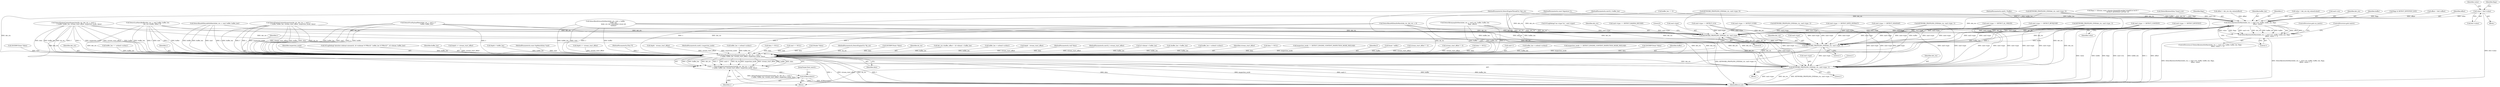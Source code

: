 digraph "0_suricata_47afc577ff763150f9b47f10331f5ef9eb847a57@pointer" {
"1001081" [label="(Call,value = btd->value)"];
"1001143" [label="(Call,DetectBytetestDoMatch(det_ctx, s, smd->ctx, buffer, buffer_len, flags,\n                                  offset, value))"];
"1001142" [label="(Call,DetectBytetestDoMatch(det_ctx, s, smd->ctx, buffer, buffer_len, flags,\n                                  offset, value) != 1)"];
"1001494" [label="(Call,KEYWORD_PROFILING_END(det_ctx, smd->type, 0))"];
"1001509" [label="(Call,KEYWORD_PROFILING_END(det_ctx, smd->type, 1))"];
"1001518" [label="(Call,DetectEngineContentInspection(de_ctx, det_ctx, s, smd+1,\n                f, buffer, buffer_len, stream_start_offset, inspection_mode, data))"];
"1001516" [label="(Call,r = DetectEngineContentInspection(de_ctx, det_ctx, s, smd+1,\n                f, buffer, buffer_len, stream_start_offset, inspection_mode, data))"];
"1001531" [label="(Call,SCReturnInt(r))"];
"1001534" [label="(Call,KEYWORD_PROFILING_END(det_ctx, smd->type, 1))"];
"1000133" [label="(MethodParameterIn,const Signature *s)"];
"1000910" [label="(Call,SCLogDebug(\"absolute isdataat mismatch, id->isdataat %\"PRIu32\", buffer_len %\"PRIu32\"\", id->dataat, buffer_len))"];
"1001527" [label="(Identifier,buffer_len)"];
"1000388" [label="(Call,depth <= stream_start_offset)"];
"1000137" [label="(MethodParameterIn,uint32_t buffer_len)"];
"1001530" [label="(Identifier,data)"];
"1001103" [label="(Call,value = det_ctx->bj_values[value])"];
"1001517" [label="(Identifier,r)"];
"1000926" [label="(Call,smd->type == DETECT_PCRE)"];
"1000600" [label="(Call,depth > buffer_len)"];
"1000134" [label="(MethodParameterIn,const SigMatchData *smd)"];
"1001354" [label="(Call,buffer_len == urilend->urilen1)"];
"1001532" [label="(Identifier,r)"];
"1001521" [label="(Identifier,s)"];
"1001153" [label="(Identifier,value)"];
"1001499" [label="(Literal,0)"];
"1001146" [label="(Call,smd->ctx)"];
"1001144" [label="(Identifier,det_ctx)"];
"1001518" [label="(Call,DetectEngineContentInspection(de_ctx, det_ctx, s, smd+1,\n                f, buffer, buffer_len, stream_start_offset, inspection_mode, data))"];
"1001510" [label="(Identifier,det_ctx)"];
"1001529" [label="(Identifier,inspection_mode)"];
"1001003" [label="(Call,KEYWORD_PROFILING_END(det_ctx, smd->type, 1))"];
"1001149" [label="(Identifier,buffer)"];
"1001082" [label="(Identifier,value)"];
"1000548" [label="(Call,depth <= stream_start_offset)"];
"1000135" [label="(MethodParameterIn,Flow *f)"];
"1000405" [label="(Call,depth - stream_start_offset)"];
"1000978" [label="(Call,DetectPcrePayloadMatch(det_ctx, s, smd, p, f,\n                                       buffer, buffer_len))"];
"1001112" [label="(Call,flags & DETECT_BYTETEST_DCE)"];
"1000139" [label="(MethodParameterIn,uint8_t inspection_mode)"];
"1001365" [label="(Call,buffer_len < urilend->urilen1)"];
"1000175" [label="(Call,buffer_len == 0)"];
"1001075" [label="(Call,offset = btd->offset)"];
"1001514" [label="(Literal,1)"];
"1001088" [label="(Identifier,flags)"];
"1000132" [label="(MethodParameterIn,DetectEngineThreadCtx *det_ctx)"];
"1001203" [label="(Call,data != NULL)"];
"1000188" [label="(Call,smd->type == DETECT_CONTENT)"];
"1000172" [label="(Call,smd == NULL)"];
"1001247" [label="(Call,smd->type == DETECT_BYTE_EXTRACT)"];
"1000973" [label="(Call,(Packet *)data)"];
"1000179" [label="(Call,KEYWORD_PROFILING_END(det_ctx, smd->type, 0))"];
"1000131" [label="(MethodParameterIn,DetectEngineCtx *de_ctx)"];
"1001210" [label="(Call,(DCERPCState *)data)"];
"1001509" [label="(Call,KEYWORD_PROFILING_END(det_ctx, smd->type, 1))"];
"1001533" [label="(JumpTarget,final_match:)"];
"1001152" [label="(Identifier,offset)"];
"1001494" [label="(Call,KEYWORD_PROFILING_END(det_ctx, smd->type, 0))"];
"1001511" [label="(Call,smd->type)"];
"1001519" [label="(Identifier,de_ctx)"];
"1000859" [label="(Call,det_ctx->buffer_offset + id->dataat > buffer_len)"];
"1001376" [label="(Call,buffer_len > urilend->urilen1)"];
"1001531" [label="(Call,SCReturnInt(r))"];
"1000565" [label="(Call,depth - stream_start_offset)"];
"1000140" [label="(MethodParameterIn,void *data)"];
"1000162" [label="(Call,KEYWORD_PROFILING_END(det_ctx, smd->type, 0))"];
"1001486" [label="(Call,SCLogDebug(\"sm->type %u\", smd->type))"];
"1000138" [label="(MethodParameterIn,uint32_t stream_start_offset)"];
"1001125" [label="(Call,flags |= ((dcerpc_state->dcerpc.dcerpchdr.packed_drep[0] & 0x10) ?\n                      DETECT_BYTETEST_LITTLE: 0))"];
"1001536" [label="(Call,smd->type)"];
"1001495" [label="(Identifier,det_ctx)"];
"1001160" [label="(Call,smd->type == DETECT_BYTEJUMP)"];
"1001054" [label="(Call,smd->type == DETECT_BYTETEST)"];
"1000892" [label="(Call,id->dataat < buffer_len)"];
"1001534" [label="(Call,KEYWORD_PROFILING_END(det_ctx, smd->type, 1))"];
"1001306" [label="(Call,DetectByteExtractDoMatch(det_ctx, smd, s, buffer,\n                                     buffer_len,\n                                     &det_ctx->bj_values[bed->local_id],\n                                     endian))"];
"1001508" [label="(Block,)"];
"1000643" [label="(Call,sbuffer_len > buffer_len)"];
"1001388" [label="(Call,buffer_len > urilend->urilen1)"];
"1001516" [label="(Call,r = DetectEngineContentInspection(de_ctx, det_ctx, s, smd+1,\n                f, buffer, buffer_len, stream_start_offset, inspection_mode, data))"];
"1000835" [label="(Call,smd->type == DETECT_ISDATAAT)"];
"1001063" [label="(Call,(DetectBytetestData *)smd->ctx)"];
"1001081" [label="(Call,value = btd->value)"];
"1001528" [label="(Identifier,stream_start_offset)"];
"1001417" [label="(Call,smd->type == DETECT_LUA)"];
"1001231" [label="(Call,DetectBytejumpDoMatch(det_ctx, s, smd->ctx, buffer, buffer_len,\n                                  flags, offset))"];
"1001151" [label="(Identifier,flags)"];
"1001278" [label="(Call,data != NULL)"];
"1001541" [label="(Literal,1)"];
"1000141" [label="(Block,)"];
"1000968" [label="(Call,inspection_mode == DETECT_ENGINE_CONTENT_INSPECTION_MODE_PAYLOAD)"];
"1001083" [label="(Call,btd->value)"];
"1001447" [label="(Call,smd->type == DETECT_BASE64_DECODE)"];
"1001141" [label="(ControlStructure,if (DetectBytetestDoMatch(det_ctx, s, smd->ctx, buffer, buffer_len, flags,\n                                  offset, value) != 1))"];
"1001477" [label="(Call,DetectBase64DataDoMatch(de_ctx, det_ctx, s, f))"];
"1001327" [label="(Call,smd->type == DETECT_AL_URILEN)"];
"1001525" [label="(Identifier,f)"];
"1000728" [label="(Call,found - buffer)"];
"1000380" [label="(Call,stream_start_offset != 0)"];
"1001091" [label="(Call,offset = det_ctx->bj_values[offset])"];
"1001154" [label="(Literal,1)"];
"1001501" [label="(Literal,0)"];
"1001454" [label="(Call,DetectBase64DecodeDoMatch(det_ctx, s, smd, buffer, buffer_len))"];
"1000538" [label="(Call,stream_start_offset != 0)"];
"1001115" [label="(Call,data != NULL)"];
"1001542" [label="(MethodReturn,int)"];
"1000798" [label="(Call,DetectEngineContentInspection(de_ctx, det_ctx, s, smd+1,\n                        f, buffer, buffer_len, stream_start_offset, inspection_mode, data))"];
"1001150" [label="(Identifier,buffer_len)"];
"1001522" [label="(Call,smd+1)"];
"1001393" [label="(Call,buffer_len < urilend->urilen2)"];
"1000753" [label="(Call,inspection_mode == DETECT_ENGINE_CONTENT_INSPECTION_MODE_PAYLOAD)"];
"1001156" [label="(ControlStructure,goto no_match;)"];
"1001535" [label="(Identifier,det_ctx)"];
"1001145" [label="(Identifier,s)"];
"1001122" [label="(Call,(DCERPCState *)data)"];
"1001526" [label="(Identifier,buffer)"];
"1001143" [label="(Call,DetectBytetestDoMatch(det_ctx, s, smd->ctx, buffer, buffer_len, flags,\n                                  offset, value))"];
"1001285" [label="(Call,(DCERPCState *)data)"];
"1001059" [label="(Block,)"];
"1001427" [label="(Call,DetectLuaMatchBuffer(det_ctx, s, smd, buffer, buffer_len,\n                    det_ctx->buffer_offset, f))"];
"1001539" [label="(Literal,1)"];
"1001157" [label="(ControlStructure,goto match;)"];
"1000789" [label="(Call,KEYWORD_PROFILING_END(det_ctx, smd->type, 1))"];
"1001496" [label="(Call,smd->type)"];
"1001142" [label="(Call,DetectBytetestDoMatch(det_ctx, s, smd->ctx, buffer, buffer_len, flags,\n                                  offset, value) != 1)"];
"1001016" [label="(Call,DetectEngineContentInspection(de_ctx, det_ctx, s, smd+1,\n                    f, buffer, buffer_len, stream_start_offset, inspection_mode, data))"];
"1001470" [label="(Call,KEYWORD_PROFILING_END(det_ctx, smd->type, 1))"];
"1001520" [label="(Identifier,det_ctx)"];
"1000136" [label="(MethodParameterIn,uint8_t *buffer)"];
"1001081" -> "1001059"  [label="AST: "];
"1001081" -> "1001083"  [label="CFG: "];
"1001082" -> "1001081"  [label="AST: "];
"1001083" -> "1001081"  [label="AST: "];
"1001088" -> "1001081"  [label="CFG: "];
"1001081" -> "1001542"  [label="DDG: btd->value"];
"1001081" -> "1001143"  [label="DDG: value"];
"1001143" -> "1001142"  [label="AST: "];
"1001143" -> "1001153"  [label="CFG: "];
"1001144" -> "1001143"  [label="AST: "];
"1001145" -> "1001143"  [label="AST: "];
"1001146" -> "1001143"  [label="AST: "];
"1001149" -> "1001143"  [label="AST: "];
"1001150" -> "1001143"  [label="AST: "];
"1001151" -> "1001143"  [label="AST: "];
"1001152" -> "1001143"  [label="AST: "];
"1001153" -> "1001143"  [label="AST: "];
"1001154" -> "1001143"  [label="CFG: "];
"1001143" -> "1001542"  [label="DDG: flags"];
"1001143" -> "1001542"  [label="DDG: smd->ctx"];
"1001143" -> "1001542"  [label="DDG: buffer_len"];
"1001143" -> "1001542"  [label="DDG: s"];
"1001143" -> "1001542"  [label="DDG: offset"];
"1001143" -> "1001542"  [label="DDG: value"];
"1001143" -> "1001542"  [label="DDG: buffer"];
"1001143" -> "1001142"  [label="DDG: offset"];
"1001143" -> "1001142"  [label="DDG: s"];
"1001143" -> "1001142"  [label="DDG: value"];
"1001143" -> "1001142"  [label="DDG: flags"];
"1001143" -> "1001142"  [label="DDG: smd->ctx"];
"1001143" -> "1001142"  [label="DDG: det_ctx"];
"1001143" -> "1001142"  [label="DDG: buffer_len"];
"1001143" -> "1001142"  [label="DDG: buffer"];
"1000179" -> "1001143"  [label="DDG: det_ctx"];
"1000162" -> "1001143"  [label="DDG: det_ctx"];
"1000132" -> "1001143"  [label="DDG: det_ctx"];
"1000133" -> "1001143"  [label="DDG: s"];
"1001063" -> "1001143"  [label="DDG: smd->ctx"];
"1000136" -> "1001143"  [label="DDG: buffer"];
"1000175" -> "1001143"  [label="DDG: buffer_len"];
"1000137" -> "1001143"  [label="DDG: buffer_len"];
"1001112" -> "1001143"  [label="DDG: flags"];
"1001125" -> "1001143"  [label="DDG: flags"];
"1001091" -> "1001143"  [label="DDG: offset"];
"1001075" -> "1001143"  [label="DDG: offset"];
"1001103" -> "1001143"  [label="DDG: value"];
"1001143" -> "1001494"  [label="DDG: det_ctx"];
"1001143" -> "1001509"  [label="DDG: det_ctx"];
"1001143" -> "1001518"  [label="DDG: buffer_len"];
"1001143" -> "1001518"  [label="DDG: s"];
"1001143" -> "1001518"  [label="DDG: buffer"];
"1001143" -> "1001534"  [label="DDG: det_ctx"];
"1001142" -> "1001141"  [label="AST: "];
"1001142" -> "1001154"  [label="CFG: "];
"1001154" -> "1001142"  [label="AST: "];
"1001156" -> "1001142"  [label="CFG: "];
"1001157" -> "1001142"  [label="CFG: "];
"1001142" -> "1001542"  [label="DDG: DetectBytetestDoMatch(det_ctx, s, smd->ctx, buffer, buffer_len, flags,\n                                  offset, value) != 1"];
"1001142" -> "1001542"  [label="DDG: DetectBytetestDoMatch(det_ctx, s, smd->ctx, buffer, buffer_len, flags,\n                                  offset, value)"];
"1001494" -> "1000141"  [label="AST: "];
"1001494" -> "1001499"  [label="CFG: "];
"1001495" -> "1001494"  [label="AST: "];
"1001496" -> "1001494"  [label="AST: "];
"1001499" -> "1001494"  [label="AST: "];
"1001501" -> "1001494"  [label="CFG: "];
"1001494" -> "1001542"  [label="DDG: KEYWORD_PROFILING_END(det_ctx, smd->type, 0)"];
"1001231" -> "1001494"  [label="DDG: det_ctx"];
"1000978" -> "1001494"  [label="DDG: det_ctx"];
"1001016" -> "1001494"  [label="DDG: det_ctx"];
"1000798" -> "1001494"  [label="DDG: det_ctx"];
"1000179" -> "1001494"  [label="DDG: det_ctx"];
"1001306" -> "1001494"  [label="DDG: det_ctx"];
"1001454" -> "1001494"  [label="DDG: det_ctx"];
"1001477" -> "1001494"  [label="DDG: det_ctx"];
"1001427" -> "1001494"  [label="DDG: det_ctx"];
"1000162" -> "1001494"  [label="DDG: det_ctx"];
"1000132" -> "1001494"  [label="DDG: det_ctx"];
"1000789" -> "1001494"  [label="DDG: smd->type"];
"1001054" -> "1001494"  [label="DDG: smd->type"];
"1001486" -> "1001494"  [label="DDG: smd->type"];
"1001447" -> "1001494"  [label="DDG: smd->type"];
"1001417" -> "1001494"  [label="DDG: smd->type"];
"1000926" -> "1001494"  [label="DDG: smd->type"];
"1001327" -> "1001494"  [label="DDG: smd->type"];
"1001160" -> "1001494"  [label="DDG: smd->type"];
"1000835" -> "1001494"  [label="DDG: smd->type"];
"1001470" -> "1001494"  [label="DDG: smd->type"];
"1000188" -> "1001494"  [label="DDG: smd->type"];
"1001003" -> "1001494"  [label="DDG: smd->type"];
"1001247" -> "1001494"  [label="DDG: smd->type"];
"1001494" -> "1001509"  [label="DDG: det_ctx"];
"1001494" -> "1001509"  [label="DDG: smd->type"];
"1001494" -> "1001534"  [label="DDG: det_ctx"];
"1001494" -> "1001534"  [label="DDG: smd->type"];
"1001509" -> "1001508"  [label="AST: "];
"1001509" -> "1001514"  [label="CFG: "];
"1001510" -> "1001509"  [label="AST: "];
"1001511" -> "1001509"  [label="AST: "];
"1001514" -> "1001509"  [label="AST: "];
"1001517" -> "1001509"  [label="CFG: "];
"1001231" -> "1001509"  [label="DDG: det_ctx"];
"1000798" -> "1001509"  [label="DDG: det_ctx"];
"1000179" -> "1001509"  [label="DDG: det_ctx"];
"1001306" -> "1001509"  [label="DDG: det_ctx"];
"1001427" -> "1001509"  [label="DDG: det_ctx"];
"1000162" -> "1001509"  [label="DDG: det_ctx"];
"1000978" -> "1001509"  [label="DDG: det_ctx"];
"1000132" -> "1001509"  [label="DDG: det_ctx"];
"1000789" -> "1001509"  [label="DDG: smd->type"];
"1001054" -> "1001509"  [label="DDG: smd->type"];
"1001417" -> "1001509"  [label="DDG: smd->type"];
"1000188" -> "1001509"  [label="DDG: smd->type"];
"1000926" -> "1001509"  [label="DDG: smd->type"];
"1001327" -> "1001509"  [label="DDG: smd->type"];
"1001160" -> "1001509"  [label="DDG: smd->type"];
"1000835" -> "1001509"  [label="DDG: smd->type"];
"1001003" -> "1001509"  [label="DDG: smd->type"];
"1001247" -> "1001509"  [label="DDG: smd->type"];
"1001509" -> "1001518"  [label="DDG: det_ctx"];
"1001509" -> "1001534"  [label="DDG: smd->type"];
"1001518" -> "1001516"  [label="AST: "];
"1001518" -> "1001530"  [label="CFG: "];
"1001519" -> "1001518"  [label="AST: "];
"1001520" -> "1001518"  [label="AST: "];
"1001521" -> "1001518"  [label="AST: "];
"1001522" -> "1001518"  [label="AST: "];
"1001525" -> "1001518"  [label="AST: "];
"1001526" -> "1001518"  [label="AST: "];
"1001527" -> "1001518"  [label="AST: "];
"1001528" -> "1001518"  [label="AST: "];
"1001529" -> "1001518"  [label="AST: "];
"1001530" -> "1001518"  [label="AST: "];
"1001516" -> "1001518"  [label="CFG: "];
"1001518" -> "1001542"  [label="DDG: s"];
"1001518" -> "1001542"  [label="DDG: stream_start_offset"];
"1001518" -> "1001542"  [label="DDG: de_ctx"];
"1001518" -> "1001542"  [label="DDG: f"];
"1001518" -> "1001542"  [label="DDG: data"];
"1001518" -> "1001542"  [label="DDG: inspection_mode"];
"1001518" -> "1001542"  [label="DDG: smd+1"];
"1001518" -> "1001542"  [label="DDG: buffer"];
"1001518" -> "1001542"  [label="DDG: buffer_len"];
"1001518" -> "1001516"  [label="DDG: buffer_len"];
"1001518" -> "1001516"  [label="DDG: det_ctx"];
"1001518" -> "1001516"  [label="DDG: f"];
"1001518" -> "1001516"  [label="DDG: smd+1"];
"1001518" -> "1001516"  [label="DDG: s"];
"1001518" -> "1001516"  [label="DDG: de_ctx"];
"1001518" -> "1001516"  [label="DDG: inspection_mode"];
"1001518" -> "1001516"  [label="DDG: stream_start_offset"];
"1001518" -> "1001516"  [label="DDG: buffer"];
"1001518" -> "1001516"  [label="DDG: data"];
"1000798" -> "1001518"  [label="DDG: de_ctx"];
"1000798" -> "1001518"  [label="DDG: buffer_len"];
"1000798" -> "1001518"  [label="DDG: f"];
"1000798" -> "1001518"  [label="DDG: s"];
"1000798" -> "1001518"  [label="DDG: inspection_mode"];
"1000798" -> "1001518"  [label="DDG: stream_start_offset"];
"1000798" -> "1001518"  [label="DDG: buffer"];
"1000798" -> "1001518"  [label="DDG: data"];
"1001477" -> "1001518"  [label="DDG: de_ctx"];
"1001477" -> "1001518"  [label="DDG: f"];
"1001477" -> "1001518"  [label="DDG: s"];
"1001016" -> "1001518"  [label="DDG: de_ctx"];
"1001016" -> "1001518"  [label="DDG: buffer_len"];
"1001016" -> "1001518"  [label="DDG: f"];
"1001016" -> "1001518"  [label="DDG: s"];
"1001016" -> "1001518"  [label="DDG: inspection_mode"];
"1001016" -> "1001518"  [label="DDG: stream_start_offset"];
"1001016" -> "1001518"  [label="DDG: buffer"];
"1001016" -> "1001518"  [label="DDG: data"];
"1000131" -> "1001518"  [label="DDG: de_ctx"];
"1001376" -> "1001518"  [label="DDG: buffer_len"];
"1000859" -> "1001518"  [label="DDG: buffer_len"];
"1001454" -> "1001518"  [label="DDG: buffer_len"];
"1001454" -> "1001518"  [label="DDG: smd"];
"1001454" -> "1001518"  [label="DDG: s"];
"1001454" -> "1001518"  [label="DDG: buffer"];
"1000600" -> "1001518"  [label="DDG: buffer_len"];
"1001231" -> "1001518"  [label="DDG: buffer_len"];
"1001231" -> "1001518"  [label="DDG: s"];
"1001231" -> "1001518"  [label="DDG: buffer"];
"1001388" -> "1001518"  [label="DDG: buffer_len"];
"1001365" -> "1001518"  [label="DDG: buffer_len"];
"1001427" -> "1001518"  [label="DDG: buffer_len"];
"1001427" -> "1001518"  [label="DDG: f"];
"1001427" -> "1001518"  [label="DDG: smd"];
"1001427" -> "1001518"  [label="DDG: s"];
"1001427" -> "1001518"  [label="DDG: buffer"];
"1001354" -> "1001518"  [label="DDG: buffer_len"];
"1001306" -> "1001518"  [label="DDG: buffer_len"];
"1001306" -> "1001518"  [label="DDG: smd"];
"1001306" -> "1001518"  [label="DDG: s"];
"1001306" -> "1001518"  [label="DDG: buffer"];
"1000175" -> "1001518"  [label="DDG: buffer_len"];
"1000643" -> "1001518"  [label="DDG: buffer_len"];
"1001393" -> "1001518"  [label="DDG: buffer_len"];
"1000978" -> "1001518"  [label="DDG: buffer_len"];
"1000978" -> "1001518"  [label="DDG: f"];
"1000978" -> "1001518"  [label="DDG: smd"];
"1000978" -> "1001518"  [label="DDG: s"];
"1000978" -> "1001518"  [label="DDG: buffer"];
"1000892" -> "1001518"  [label="DDG: buffer_len"];
"1000910" -> "1001518"  [label="DDG: buffer_len"];
"1000137" -> "1001518"  [label="DDG: buffer_len"];
"1000132" -> "1001518"  [label="DDG: det_ctx"];
"1000135" -> "1001518"  [label="DDG: f"];
"1000172" -> "1001518"  [label="DDG: smd"];
"1000134" -> "1001518"  [label="DDG: smd"];
"1000133" -> "1001518"  [label="DDG: s"];
"1000753" -> "1001518"  [label="DDG: inspection_mode"];
"1000968" -> "1001518"  [label="DDG: inspection_mode"];
"1000139" -> "1001518"  [label="DDG: inspection_mode"];
"1000548" -> "1001518"  [label="DDG: stream_start_offset"];
"1000405" -> "1001518"  [label="DDG: stream_start_offset"];
"1000565" -> "1001518"  [label="DDG: stream_start_offset"];
"1000388" -> "1001518"  [label="DDG: stream_start_offset"];
"1000538" -> "1001518"  [label="DDG: stream_start_offset"];
"1000380" -> "1001518"  [label="DDG: stream_start_offset"];
"1000138" -> "1001518"  [label="DDG: stream_start_offset"];
"1000728" -> "1001518"  [label="DDG: buffer"];
"1000136" -> "1001518"  [label="DDG: buffer"];
"1001122" -> "1001518"  [label="DDG: data"];
"1001115" -> "1001518"  [label="DDG: data"];
"1000973" -> "1001518"  [label="DDG: data"];
"1001203" -> "1001518"  [label="DDG: data"];
"1001278" -> "1001518"  [label="DDG: data"];
"1001210" -> "1001518"  [label="DDG: data"];
"1001285" -> "1001518"  [label="DDG: data"];
"1000140" -> "1001518"  [label="DDG: data"];
"1001518" -> "1001534"  [label="DDG: det_ctx"];
"1001516" -> "1001508"  [label="AST: "];
"1001517" -> "1001516"  [label="AST: "];
"1001532" -> "1001516"  [label="CFG: "];
"1001516" -> "1001542"  [label="DDG: DetectEngineContentInspection(de_ctx, det_ctx, s, smd+1,\n                f, buffer, buffer_len, stream_start_offset, inspection_mode, data)"];
"1001516" -> "1001531"  [label="DDG: r"];
"1001531" -> "1001508"  [label="AST: "];
"1001531" -> "1001532"  [label="CFG: "];
"1001532" -> "1001531"  [label="AST: "];
"1001533" -> "1001531"  [label="CFG: "];
"1001531" -> "1001542"  [label="DDG: SCReturnInt(r)"];
"1001531" -> "1001542"  [label="DDG: r"];
"1001534" -> "1000141"  [label="AST: "];
"1001534" -> "1001539"  [label="CFG: "];
"1001535" -> "1001534"  [label="AST: "];
"1001536" -> "1001534"  [label="AST: "];
"1001539" -> "1001534"  [label="AST: "];
"1001541" -> "1001534"  [label="CFG: "];
"1001534" -> "1001542"  [label="DDG: det_ctx"];
"1001534" -> "1001542"  [label="DDG: KEYWORD_PROFILING_END(det_ctx, smd->type, 1)"];
"1001534" -> "1001542"  [label="DDG: smd->type"];
"1001231" -> "1001534"  [label="DDG: det_ctx"];
"1000798" -> "1001534"  [label="DDG: det_ctx"];
"1000179" -> "1001534"  [label="DDG: det_ctx"];
"1001306" -> "1001534"  [label="DDG: det_ctx"];
"1001477" -> "1001534"  [label="DDG: det_ctx"];
"1001427" -> "1001534"  [label="DDG: det_ctx"];
"1000162" -> "1001534"  [label="DDG: det_ctx"];
"1000978" -> "1001534"  [label="DDG: det_ctx"];
"1000132" -> "1001534"  [label="DDG: det_ctx"];
"1000789" -> "1001534"  [label="DDG: smd->type"];
"1001054" -> "1001534"  [label="DDG: smd->type"];
"1001417" -> "1001534"  [label="DDG: smd->type"];
"1001327" -> "1001534"  [label="DDG: smd->type"];
"1001160" -> "1001534"  [label="DDG: smd->type"];
"1000835" -> "1001534"  [label="DDG: smd->type"];
"1001470" -> "1001534"  [label="DDG: smd->type"];
"1000188" -> "1001534"  [label="DDG: smd->type"];
"1000926" -> "1001534"  [label="DDG: smd->type"];
"1001003" -> "1001534"  [label="DDG: smd->type"];
"1001247" -> "1001534"  [label="DDG: smd->type"];
}
